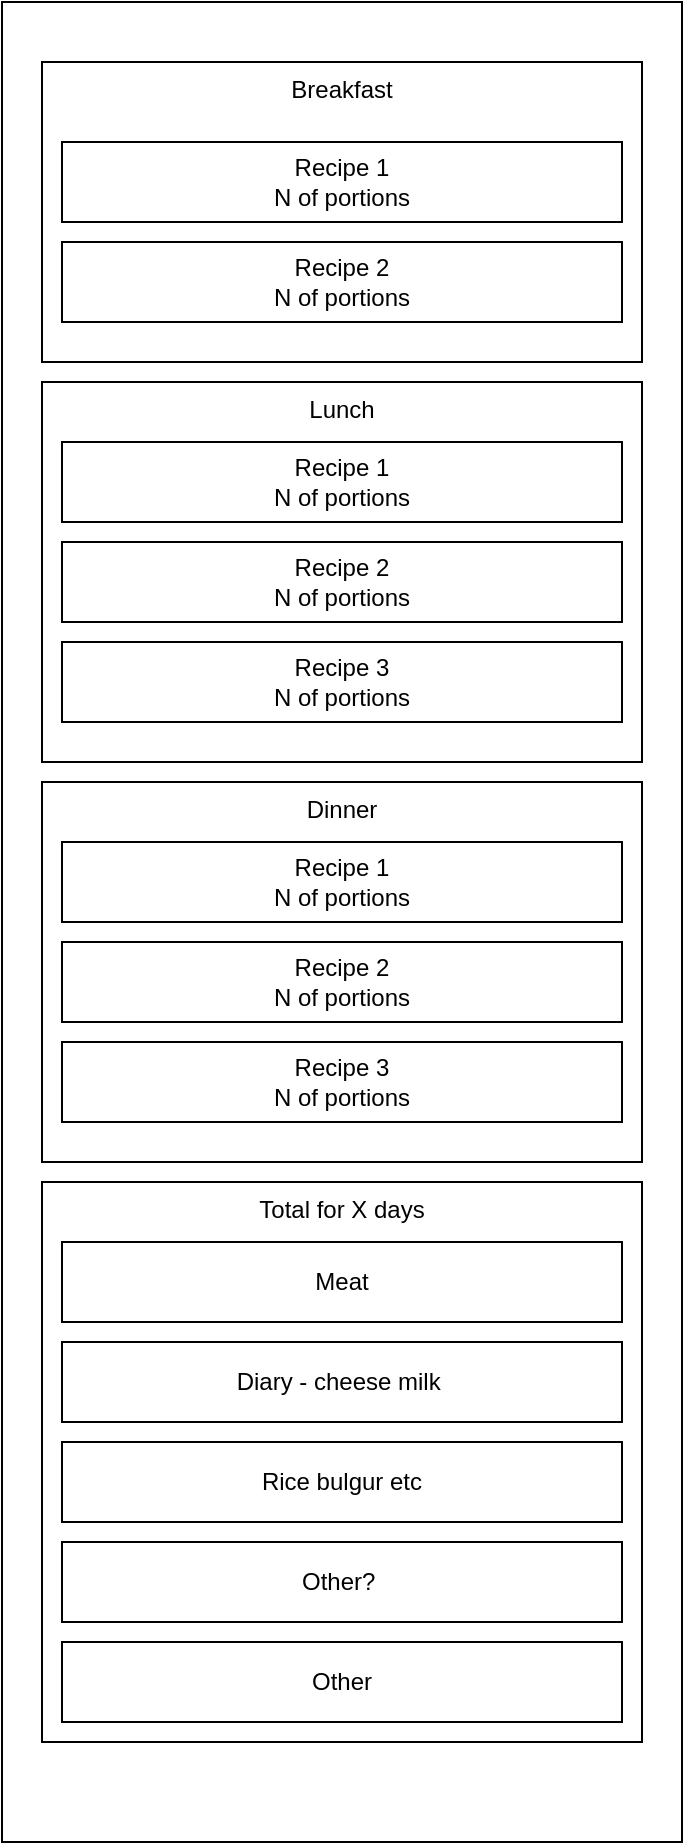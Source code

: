 <mxfile version="22.1.4" type="github">
  <diagram name="Page-1" id="JgJcodKUVycMhQDGq_6x">
    <mxGraphModel dx="2074" dy="1157" grid="1" gridSize="10" guides="1" tooltips="1" connect="1" arrows="1" fold="1" page="1" pageScale="1" pageWidth="850" pageHeight="1100" math="0" shadow="0">
      <root>
        <mxCell id="0" />
        <mxCell id="1" parent="0" />
        <mxCell id="LXA2BIxIRWTfsiPob7Z3-1" value="" style="whiteSpace=wrap;html=1;" vertex="1" parent="1">
          <mxGeometry x="180" y="70" width="340" height="920" as="geometry" />
        </mxCell>
        <mxCell id="LXA2BIxIRWTfsiPob7Z3-2" value="Breakfast" style="rounded=0;whiteSpace=wrap;html=1;verticalAlign=top;" vertex="1" parent="1">
          <mxGeometry x="200" y="100" width="300" height="150" as="geometry" />
        </mxCell>
        <mxCell id="LXA2BIxIRWTfsiPob7Z3-4" value="Recipe 1&lt;br&gt;N of portions" style="rounded=0;whiteSpace=wrap;html=1;" vertex="1" parent="1">
          <mxGeometry x="210" y="140" width="280" height="40" as="geometry" />
        </mxCell>
        <mxCell id="LXA2BIxIRWTfsiPob7Z3-7" value="Lunch" style="rounded=0;whiteSpace=wrap;html=1;verticalAlign=top;" vertex="1" parent="1">
          <mxGeometry x="200" y="260" width="300" height="190" as="geometry" />
        </mxCell>
        <mxCell id="LXA2BIxIRWTfsiPob7Z3-6" value="Recipe 2&lt;br&gt;N of portions" style="rounded=0;whiteSpace=wrap;html=1;" vertex="1" parent="1">
          <mxGeometry x="210" y="190" width="280" height="40" as="geometry" />
        </mxCell>
        <mxCell id="LXA2BIxIRWTfsiPob7Z3-8" value="Recipe 3&lt;br&gt;N of portions" style="rounded=0;whiteSpace=wrap;html=1;" vertex="1" parent="1">
          <mxGeometry x="210" y="390" width="280" height="40" as="geometry" />
        </mxCell>
        <mxCell id="LXA2BIxIRWTfsiPob7Z3-9" value="Recipe 1&lt;br&gt;N of portions" style="rounded=0;whiteSpace=wrap;html=1;" vertex="1" parent="1">
          <mxGeometry x="210" y="290" width="280" height="40" as="geometry" />
        </mxCell>
        <mxCell id="LXA2BIxIRWTfsiPob7Z3-10" value="Recipe 2&lt;br&gt;N of portions" style="rounded=0;whiteSpace=wrap;html=1;" vertex="1" parent="1">
          <mxGeometry x="210" y="340" width="280" height="40" as="geometry" />
        </mxCell>
        <mxCell id="LXA2BIxIRWTfsiPob7Z3-11" value="Dinner" style="rounded=0;whiteSpace=wrap;html=1;verticalAlign=top;" vertex="1" parent="1">
          <mxGeometry x="200" y="460" width="300" height="190" as="geometry" />
        </mxCell>
        <mxCell id="LXA2BIxIRWTfsiPob7Z3-12" value="Recipe 3&lt;br&gt;N of portions" style="rounded=0;whiteSpace=wrap;html=1;" vertex="1" parent="1">
          <mxGeometry x="210" y="590" width="280" height="40" as="geometry" />
        </mxCell>
        <mxCell id="LXA2BIxIRWTfsiPob7Z3-13" value="Recipe 1&lt;br&gt;N of portions" style="rounded=0;whiteSpace=wrap;html=1;" vertex="1" parent="1">
          <mxGeometry x="210" y="490" width="280" height="40" as="geometry" />
        </mxCell>
        <mxCell id="LXA2BIxIRWTfsiPob7Z3-14" value="Recipe 2&lt;br&gt;N of portions" style="rounded=0;whiteSpace=wrap;html=1;" vertex="1" parent="1">
          <mxGeometry x="210" y="540" width="280" height="40" as="geometry" />
        </mxCell>
        <mxCell id="LXA2BIxIRWTfsiPob7Z3-16" value="Total for X days" style="rounded=0;whiteSpace=wrap;html=1;verticalAlign=top;" vertex="1" parent="1">
          <mxGeometry x="200" y="660" width="300" height="280" as="geometry" />
        </mxCell>
        <mxCell id="LXA2BIxIRWTfsiPob7Z3-18" value="Rice bulgur etc" style="rounded=0;whiteSpace=wrap;html=1;" vertex="1" parent="1">
          <mxGeometry x="210" y="790" width="280" height="40" as="geometry" />
        </mxCell>
        <mxCell id="LXA2BIxIRWTfsiPob7Z3-19" value="Meat" style="rounded=0;whiteSpace=wrap;html=1;" vertex="1" parent="1">
          <mxGeometry x="210" y="690" width="280" height="40" as="geometry" />
        </mxCell>
        <mxCell id="LXA2BIxIRWTfsiPob7Z3-20" value="Diary - cheese milk&amp;nbsp;" style="rounded=0;whiteSpace=wrap;html=1;" vertex="1" parent="1">
          <mxGeometry x="210" y="740" width="280" height="40" as="geometry" />
        </mxCell>
        <mxCell id="LXA2BIxIRWTfsiPob7Z3-21" value="Other?&amp;nbsp;" style="rounded=0;whiteSpace=wrap;html=1;" vertex="1" parent="1">
          <mxGeometry x="210" y="840" width="280" height="40" as="geometry" />
        </mxCell>
        <mxCell id="LXA2BIxIRWTfsiPob7Z3-22" value="Other" style="rounded=0;whiteSpace=wrap;html=1;" vertex="1" parent="1">
          <mxGeometry x="210" y="890" width="280" height="40" as="geometry" />
        </mxCell>
      </root>
    </mxGraphModel>
  </diagram>
</mxfile>
